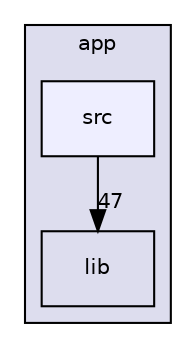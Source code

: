 digraph "app/src" {
  compound=true
  node [ fontsize="10", fontname="Helvetica"];
  edge [ labelfontsize="10", labelfontname="Helvetica"];
  subgraph clusterdir_d422163b96683743ed3963d4aac17747 {
    graph [ bgcolor="#ddddee", pencolor="black", label="app" fontname="Helvetica", fontsize="10", URL="dir_d422163b96683743ed3963d4aac17747.html"]
  dir_9dc6c7acf21934bbaaf79b41db58c4e7 [shape=box label="lib" URL="dir_9dc6c7acf21934bbaaf79b41db58c4e7.html"];
  dir_a8f641299cfea9f7461c2df1141b7786 [shape=box, label="src", style="filled", fillcolor="#eeeeff", pencolor="black", URL="dir_a8f641299cfea9f7461c2df1141b7786.html"];
  }
  dir_a8f641299cfea9f7461c2df1141b7786->dir_9dc6c7acf21934bbaaf79b41db58c4e7 [headlabel="47", labeldistance=1.5 headhref="dir_000002_000001.html"];
}
